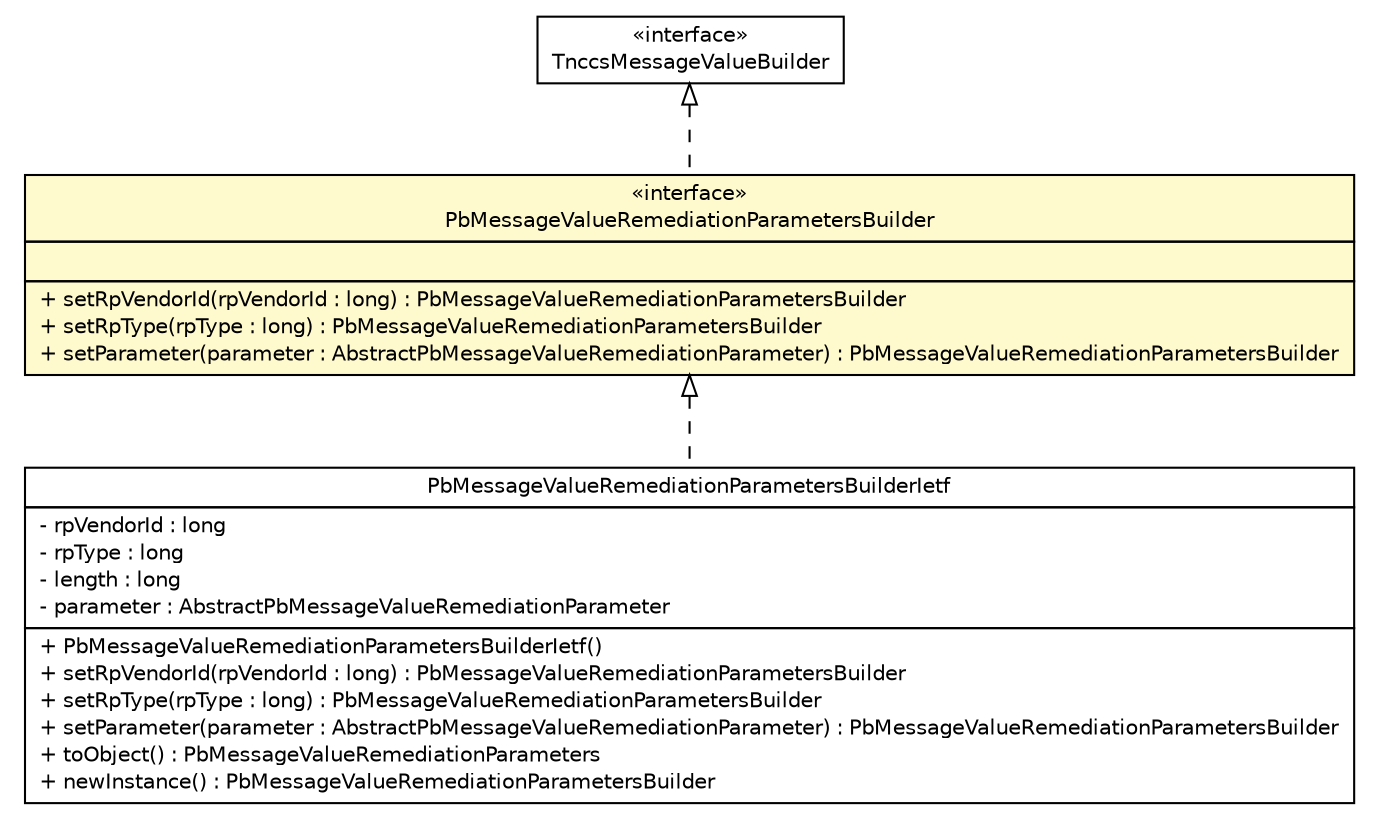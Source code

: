 #!/usr/local/bin/dot
#
# Class diagram 
# Generated by UMLGraph version R5_6 (http://www.umlgraph.org/)
#

digraph G {
	edge [fontname="Helvetica",fontsize=10,labelfontname="Helvetica",labelfontsize=10];
	node [fontname="Helvetica",fontsize=10,shape=plaintext];
	nodesep=0.25;
	ranksep=0.5;
	// de.hsbremen.tc.tnc.message.tnccs.message.TnccsMessageValueBuilder
	c128820 [label=<<table title="de.hsbremen.tc.tnc.message.tnccs.message.TnccsMessageValueBuilder" border="0" cellborder="1" cellspacing="0" cellpadding="2" port="p" href="../../../../../de/hsbremen/tc/tnc/message/tnccs/message/TnccsMessageValueBuilder.html">
		<tr><td><table border="0" cellspacing="0" cellpadding="1">
<tr><td align="center" balign="center"> &#171;interface&#187; </td></tr>
<tr><td align="center" balign="center"> TnccsMessageValueBuilder </td></tr>
		</table></td></tr>
		</table>>, URL="../../../../../de/hsbremen/tc/tnc/message/tnccs/message/TnccsMessageValueBuilder.html", fontname="Helvetica", fontcolor="black", fontsize=10.0];
	// org.ietf.nea.pb.message.PbMessageValueRemediationParametersBuilder
	c129126 [label=<<table title="org.ietf.nea.pb.message.PbMessageValueRemediationParametersBuilder" border="0" cellborder="1" cellspacing="0" cellpadding="2" port="p" bgcolor="lemonChiffon" href="./PbMessageValueRemediationParametersBuilder.html">
		<tr><td><table border="0" cellspacing="0" cellpadding="1">
<tr><td align="center" balign="center"> &#171;interface&#187; </td></tr>
<tr><td align="center" balign="center"> PbMessageValueRemediationParametersBuilder </td></tr>
		</table></td></tr>
		<tr><td><table border="0" cellspacing="0" cellpadding="1">
<tr><td align="left" balign="left">  </td></tr>
		</table></td></tr>
		<tr><td><table border="0" cellspacing="0" cellpadding="1">
<tr><td align="left" balign="left"> + setRpVendorId(rpVendorId : long) : PbMessageValueRemediationParametersBuilder </td></tr>
<tr><td align="left" balign="left"> + setRpType(rpType : long) : PbMessageValueRemediationParametersBuilder </td></tr>
<tr><td align="left" balign="left"> + setParameter(parameter : AbstractPbMessageValueRemediationParameter) : PbMessageValueRemediationParametersBuilder </td></tr>
		</table></td></tr>
		</table>>, URL="./PbMessageValueRemediationParametersBuilder.html", fontname="Helvetica", fontcolor="black", fontsize=10.0];
	// org.ietf.nea.pb.message.PbMessageValueRemediationParametersBuilderIetf
	c129141 [label=<<table title="org.ietf.nea.pb.message.PbMessageValueRemediationParametersBuilderIetf" border="0" cellborder="1" cellspacing="0" cellpadding="2" port="p" href="./PbMessageValueRemediationParametersBuilderIetf.html">
		<tr><td><table border="0" cellspacing="0" cellpadding="1">
<tr><td align="center" balign="center"> PbMessageValueRemediationParametersBuilderIetf </td></tr>
		</table></td></tr>
		<tr><td><table border="0" cellspacing="0" cellpadding="1">
<tr><td align="left" balign="left"> - rpVendorId : long </td></tr>
<tr><td align="left" balign="left"> - rpType : long </td></tr>
<tr><td align="left" balign="left"> - length : long </td></tr>
<tr><td align="left" balign="left"> - parameter : AbstractPbMessageValueRemediationParameter </td></tr>
		</table></td></tr>
		<tr><td><table border="0" cellspacing="0" cellpadding="1">
<tr><td align="left" balign="left"> + PbMessageValueRemediationParametersBuilderIetf() </td></tr>
<tr><td align="left" balign="left"> + setRpVendorId(rpVendorId : long) : PbMessageValueRemediationParametersBuilder </td></tr>
<tr><td align="left" balign="left"> + setRpType(rpType : long) : PbMessageValueRemediationParametersBuilder </td></tr>
<tr><td align="left" balign="left"> + setParameter(parameter : AbstractPbMessageValueRemediationParameter) : PbMessageValueRemediationParametersBuilder </td></tr>
<tr><td align="left" balign="left"> + toObject() : PbMessageValueRemediationParameters </td></tr>
<tr><td align="left" balign="left"> + newInstance() : PbMessageValueRemediationParametersBuilder </td></tr>
		</table></td></tr>
		</table>>, URL="./PbMessageValueRemediationParametersBuilderIetf.html", fontname="Helvetica", fontcolor="black", fontsize=10.0];
	//org.ietf.nea.pb.message.PbMessageValueRemediationParametersBuilder implements de.hsbremen.tc.tnc.message.tnccs.message.TnccsMessageValueBuilder
	c128820:p -> c129126:p [dir=back,arrowtail=empty,style=dashed];
	//org.ietf.nea.pb.message.PbMessageValueRemediationParametersBuilderIetf implements org.ietf.nea.pb.message.PbMessageValueRemediationParametersBuilder
	c129126:p -> c129141:p [dir=back,arrowtail=empty,style=dashed];
}

